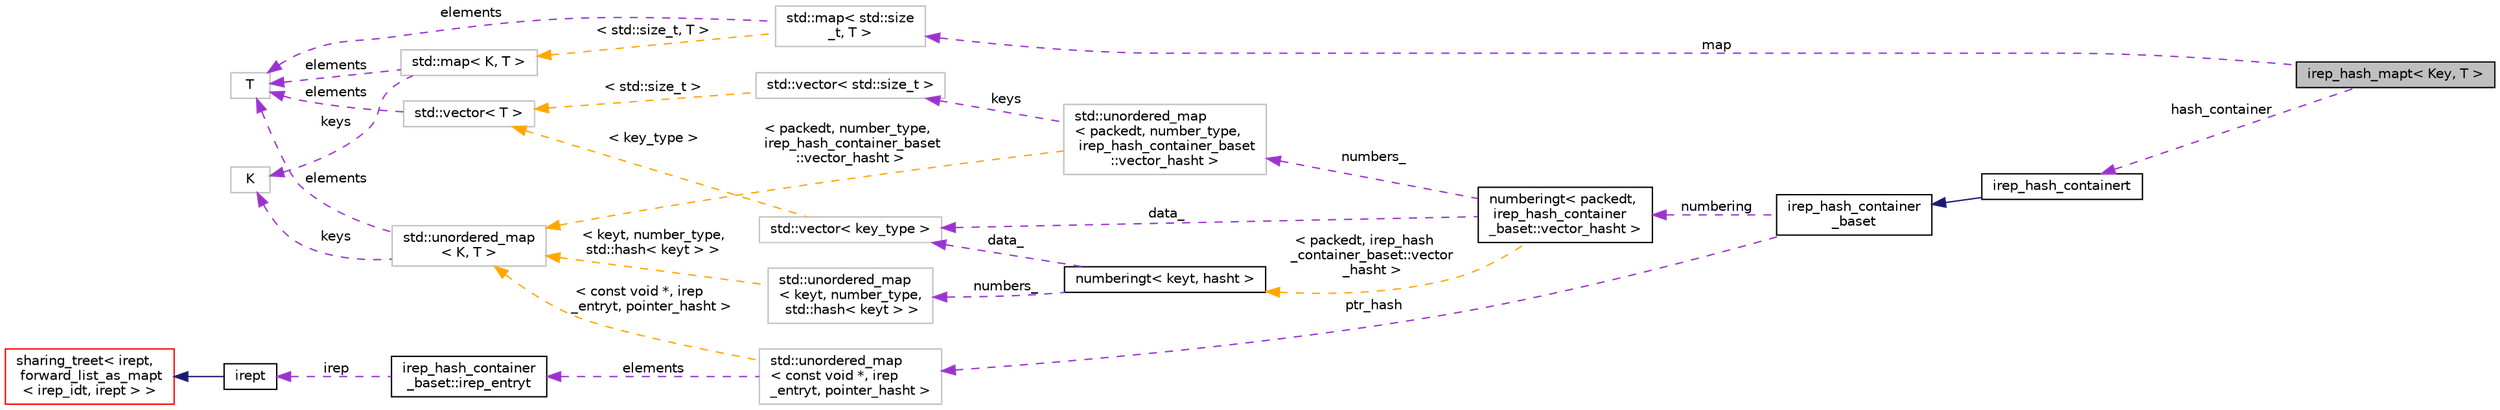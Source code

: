 digraph "irep_hash_mapt&lt; Key, T &gt;"
{
 // LATEX_PDF_SIZE
  bgcolor="transparent";
  edge [fontname="Helvetica",fontsize="10",labelfontname="Helvetica",labelfontsize="10"];
  node [fontname="Helvetica",fontsize="10",shape=record];
  rankdir="LR";
  Node1 [label="irep_hash_mapt\< Key, T \>",height=0.2,width=0.4,color="black", fillcolor="grey75", style="filled", fontcolor="black",tooltip=" "];
  Node2 -> Node1 [dir="back",color="darkorchid3",fontsize="10",style="dashed",label=" hash_container" ,fontname="Helvetica"];
  Node2 [label="irep_hash_containert",height=0.2,width=0.4,color="black",URL="$classirep__hash__containert.html",tooltip=" "];
  Node3 -> Node2 [dir="back",color="midnightblue",fontsize="10",style="solid",fontname="Helvetica"];
  Node3 [label="irep_hash_container\l_baset",height=0.2,width=0.4,color="black",URL="$classirep__hash__container__baset.html",tooltip=" "];
  Node4 -> Node3 [dir="back",color="darkorchid3",fontsize="10",style="dashed",label=" numbering" ,fontname="Helvetica"];
  Node4 [label="numberingt\< packedt,\l irep_hash_container\l_baset::vector_hasht \>",height=0.2,width=0.4,color="black",URL="$classnumberingt.html",tooltip=" "];
  Node5 -> Node4 [dir="back",color="darkorchid3",fontsize="10",style="dashed",label=" numbers_" ,fontname="Helvetica"];
  Node5 [label="std::unordered_map\l\< packedt, number_type,\l irep_hash_container_baset\l::vector_hasht \>",height=0.2,width=0.4,color="grey75",tooltip=" "];
  Node6 -> Node5 [dir="back",color="darkorchid3",fontsize="10",style="dashed",label=" keys" ,fontname="Helvetica"];
  Node6 [label="std::vector\< std::size_t \>",height=0.2,width=0.4,color="grey75",tooltip=" "];
  Node7 -> Node6 [dir="back",color="orange",fontsize="10",style="dashed",label=" \< std::size_t \>" ,fontname="Helvetica"];
  Node7 [label="std::vector\< T \>",height=0.2,width=0.4,color="grey75",tooltip="STL class."];
  Node8 -> Node7 [dir="back",color="darkorchid3",fontsize="10",style="dashed",label=" elements" ,fontname="Helvetica"];
  Node8 [label="T",height=0.2,width=0.4,color="grey75",tooltip=" "];
  Node9 -> Node5 [dir="back",color="orange",fontsize="10",style="dashed",label=" \< packedt, number_type,\l irep_hash_container_baset\l::vector_hasht \>" ,fontname="Helvetica"];
  Node9 [label="std::unordered_map\l\< K, T \>",height=0.2,width=0.4,color="grey75",tooltip="STL class."];
  Node10 -> Node9 [dir="back",color="darkorchid3",fontsize="10",style="dashed",label=" keys" ,fontname="Helvetica"];
  Node10 [label="K",height=0.2,width=0.4,color="grey75",tooltip=" "];
  Node8 -> Node9 [dir="back",color="darkorchid3",fontsize="10",style="dashed",label=" elements" ,fontname="Helvetica"];
  Node11 -> Node4 [dir="back",color="darkorchid3",fontsize="10",style="dashed",label=" data_" ,fontname="Helvetica"];
  Node11 [label="std::vector\< key_type \>",height=0.2,width=0.4,color="grey75",tooltip=" "];
  Node7 -> Node11 [dir="back",color="orange",fontsize="10",style="dashed",label=" \< key_type \>" ,fontname="Helvetica"];
  Node12 -> Node4 [dir="back",color="orange",fontsize="10",style="dashed",label=" \< packedt, irep_hash\l_container_baset::vector\l_hasht \>" ,fontname="Helvetica"];
  Node12 [label="numberingt\< keyt, hasht \>",height=0.2,width=0.4,color="black",URL="$classnumberingt.html",tooltip=" "];
  Node13 -> Node12 [dir="back",color="darkorchid3",fontsize="10",style="dashed",label=" numbers_" ,fontname="Helvetica"];
  Node13 [label="std::unordered_map\l\< keyt, number_type,\l std::hash\< keyt \> \>",height=0.2,width=0.4,color="grey75",tooltip=" "];
  Node9 -> Node13 [dir="back",color="orange",fontsize="10",style="dashed",label=" \< keyt, number_type,\l std::hash\< keyt \> \>" ,fontname="Helvetica"];
  Node11 -> Node12 [dir="back",color="darkorchid3",fontsize="10",style="dashed",label=" data_" ,fontname="Helvetica"];
  Node14 -> Node3 [dir="back",color="darkorchid3",fontsize="10",style="dashed",label=" ptr_hash" ,fontname="Helvetica"];
  Node14 [label="std::unordered_map\l\< const void *, irep\l_entryt, pointer_hasht \>",height=0.2,width=0.4,color="grey75",tooltip=" "];
  Node15 -> Node14 [dir="back",color="darkorchid3",fontsize="10",style="dashed",label=" elements" ,fontname="Helvetica"];
  Node15 [label="irep_hash_container\l_baset::irep_entryt",height=0.2,width=0.4,color="black",URL="$structirep__hash__container__baset_1_1irep__entryt.html",tooltip=" "];
  Node16 -> Node15 [dir="back",color="darkorchid3",fontsize="10",style="dashed",label=" irep" ,fontname="Helvetica"];
  Node16 [label="irept",height=0.2,width=0.4,color="black",URL="$classirept.html",tooltip="There are a large number of kinds of tree structured or tree-like data in CPROVER."];
  Node17 -> Node16 [dir="back",color="midnightblue",fontsize="10",style="solid",fontname="Helvetica"];
  Node17 [label="sharing_treet\< irept,\l forward_list_as_mapt\l\< irep_idt, irept \> \>",height=0.2,width=0.4,color="red",URL="$classsharing__treet.html",tooltip=" "];
  Node9 -> Node14 [dir="back",color="orange",fontsize="10",style="dashed",label=" \< const void *, irep\l_entryt, pointer_hasht \>" ,fontname="Helvetica"];
  Node23 -> Node1 [dir="back",color="darkorchid3",fontsize="10",style="dashed",label=" map" ,fontname="Helvetica"];
  Node23 [label="std::map\< std::size\l_t, T \>",height=0.2,width=0.4,color="grey75",tooltip=" "];
  Node8 -> Node23 [dir="back",color="darkorchid3",fontsize="10",style="dashed",label=" elements" ,fontname="Helvetica"];
  Node24 -> Node23 [dir="back",color="orange",fontsize="10",style="dashed",label=" \< std::size_t, T \>" ,fontname="Helvetica"];
  Node24 [label="std::map\< K, T \>",height=0.2,width=0.4,color="grey75",tooltip="STL class."];
  Node10 -> Node24 [dir="back",color="darkorchid3",fontsize="10",style="dashed",label=" keys" ,fontname="Helvetica"];
  Node8 -> Node24 [dir="back",color="darkorchid3",fontsize="10",style="dashed",label=" elements" ,fontname="Helvetica"];
}
